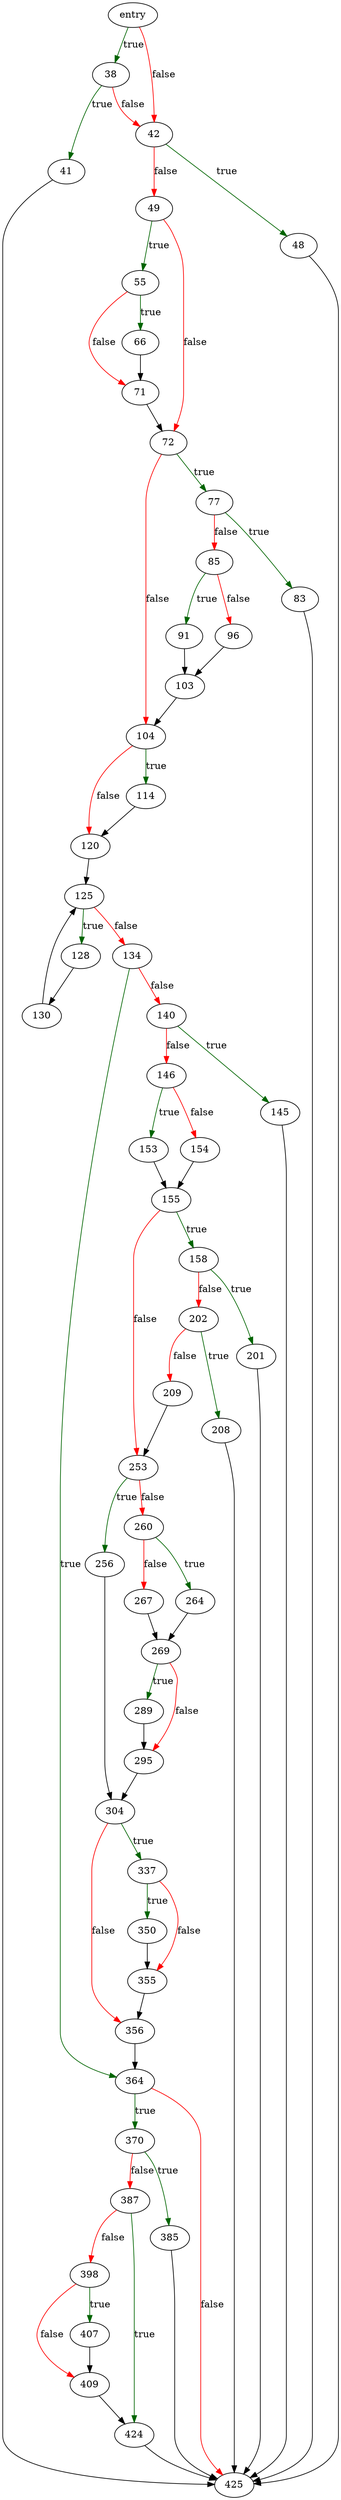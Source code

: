 digraph "sqlite3EndTable" {
	// Node definitions.
	5 [label=entry];
	38;
	41;
	42;
	48;
	49;
	55;
	66;
	71;
	72;
	77;
	83;
	85;
	91;
	96;
	103;
	104;
	114;
	120;
	125;
	128;
	130;
	134;
	140;
	145;
	146;
	153;
	154;
	155;
	158;
	201;
	202;
	208;
	209;
	253;
	256;
	260;
	264;
	267;
	269;
	289;
	295;
	304;
	337;
	350;
	355;
	356;
	364;
	370;
	385;
	387;
	398;
	407;
	409;
	424;
	425;

	// Edge definitions.
	5 -> 38 [
		color=darkgreen
		label=true
	];
	5 -> 42 [
		color=red
		label=false
	];
	38 -> 41 [
		color=darkgreen
		label=true
	];
	38 -> 42 [
		color=red
		label=false
	];
	41 -> 425;
	42 -> 48 [
		color=darkgreen
		label=true
	];
	42 -> 49 [
		color=red
		label=false
	];
	48 -> 425;
	49 -> 55 [
		color=darkgreen
		label=true
	];
	49 -> 72 [
		color=red
		label=false
	];
	55 -> 66 [
		color=darkgreen
		label=true
	];
	55 -> 71 [
		color=red
		label=false
	];
	66 -> 71;
	71 -> 72;
	72 -> 77 [
		color=darkgreen
		label=true
	];
	72 -> 104 [
		color=red
		label=false
	];
	77 -> 83 [
		color=darkgreen
		label=true
	];
	77 -> 85 [
		color=red
		label=false
	];
	83 -> 425;
	85 -> 91 [
		color=darkgreen
		label=true
	];
	85 -> 96 [
		color=red
		label=false
	];
	91 -> 103;
	96 -> 103;
	103 -> 104;
	104 -> 114 [
		color=darkgreen
		label=true
	];
	104 -> 120 [
		color=red
		label=false
	];
	114 -> 120;
	120 -> 125;
	125 -> 128 [
		color=darkgreen
		label=true
	];
	125 -> 134 [
		color=red
		label=false
	];
	128 -> 130;
	130 -> 125;
	134 -> 140 [
		color=red
		label=false
	];
	134 -> 364 [
		color=darkgreen
		label=true
	];
	140 -> 145 [
		color=darkgreen
		label=true
	];
	140 -> 146 [
		color=red
		label=false
	];
	145 -> 425;
	146 -> 153 [
		color=darkgreen
		label=true
	];
	146 -> 154 [
		color=red
		label=false
	];
	153 -> 155;
	154 -> 155;
	155 -> 158 [
		color=darkgreen
		label=true
	];
	155 -> 253 [
		color=red
		label=false
	];
	158 -> 201 [
		color=darkgreen
		label=true
	];
	158 -> 202 [
		color=red
		label=false
	];
	201 -> 425;
	202 -> 208 [
		color=darkgreen
		label=true
	];
	202 -> 209 [
		color=red
		label=false
	];
	208 -> 425;
	209 -> 253;
	253 -> 256 [
		color=darkgreen
		label=true
	];
	253 -> 260 [
		color=red
		label=false
	];
	256 -> 304;
	260 -> 264 [
		color=darkgreen
		label=true
	];
	260 -> 267 [
		color=red
		label=false
	];
	264 -> 269;
	267 -> 269;
	269 -> 289 [
		color=darkgreen
		label=true
	];
	269 -> 295 [
		color=red
		label=false
	];
	289 -> 295;
	295 -> 304;
	304 -> 337 [
		color=darkgreen
		label=true
	];
	304 -> 356 [
		color=red
		label=false
	];
	337 -> 350 [
		color=darkgreen
		label=true
	];
	337 -> 355 [
		color=red
		label=false
	];
	350 -> 355;
	355 -> 356;
	356 -> 364;
	364 -> 370 [
		color=darkgreen
		label=true
	];
	364 -> 425 [
		color=red
		label=false
	];
	370 -> 385 [
		color=darkgreen
		label=true
	];
	370 -> 387 [
		color=red
		label=false
	];
	385 -> 425;
	387 -> 398 [
		color=red
		label=false
	];
	387 -> 424 [
		color=darkgreen
		label=true
	];
	398 -> 407 [
		color=darkgreen
		label=true
	];
	398 -> 409 [
		color=red
		label=false
	];
	407 -> 409;
	409 -> 424;
	424 -> 425;
}